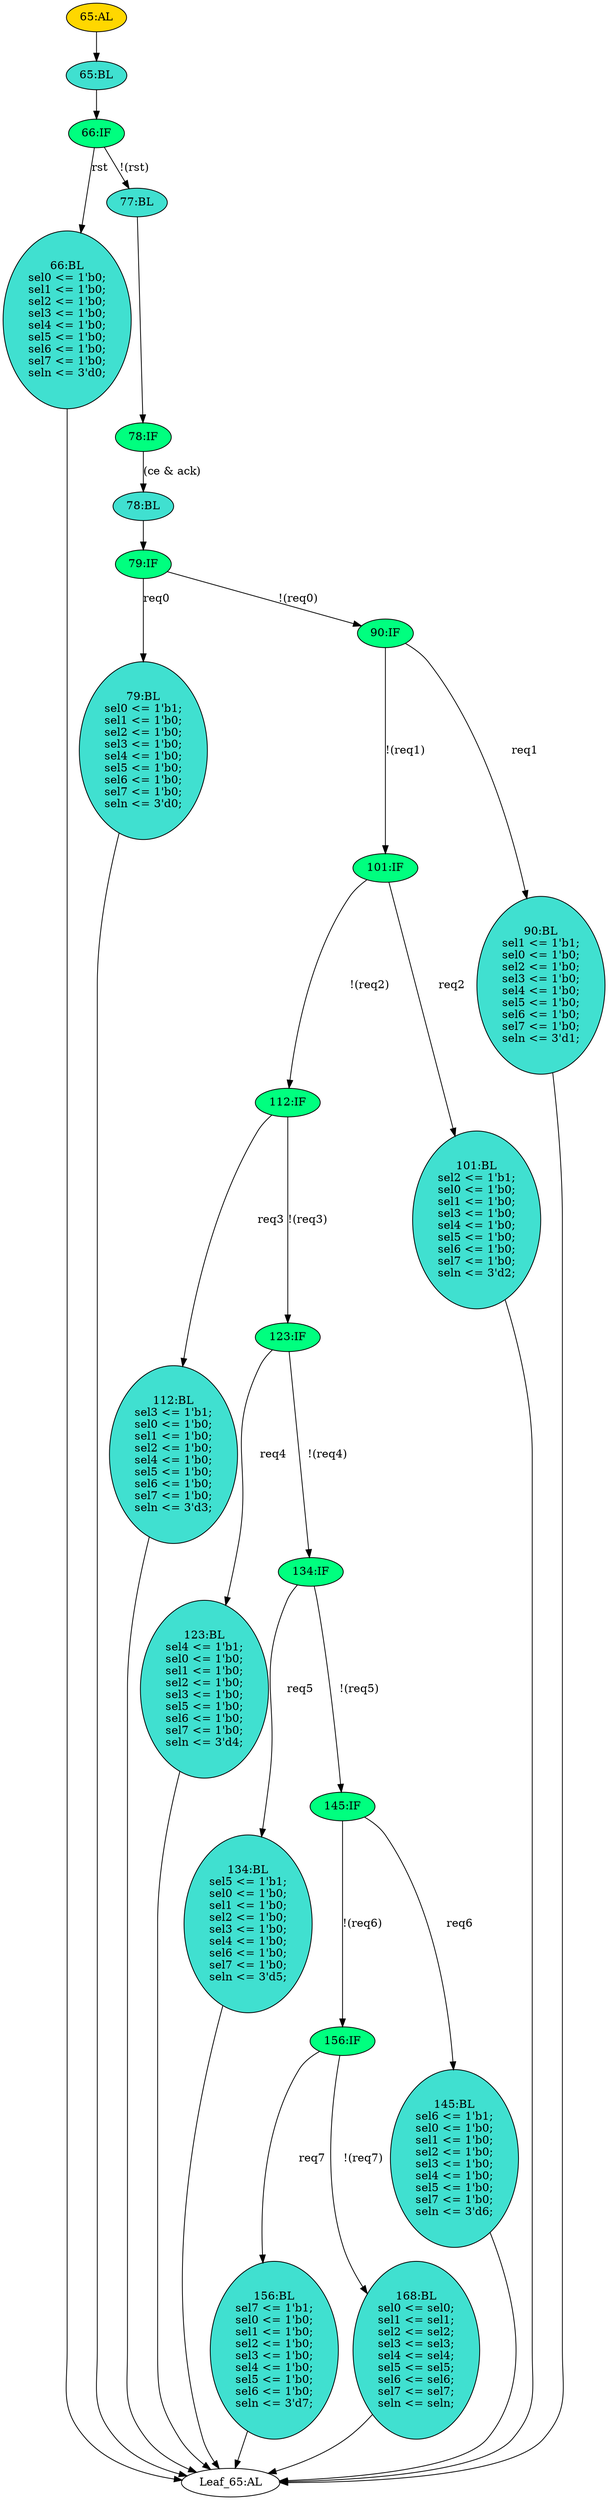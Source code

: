 strict digraph "" {
	node [label="\N"];
	"79:BL"	 [ast="<pyverilog.vparser.ast.Block object at 0x7fa986b0bb50>",
		fillcolor=turquoise,
		label="79:BL
sel0 <= 1'b1;
sel1 <= 1'b0;
sel2 <= 1'b0;
sel3 <= 1'b0;
sel4 <= 1'b0;
sel5 <= 1'b0;
sel6 <= 1'b0;
sel7 <= 1'b0;
seln <= 3'\
d0;",
		statements="[<pyverilog.vparser.ast.NonblockingSubstitution object at 0x7fa986b0bb90>, <pyverilog.vparser.ast.NonblockingSubstitution object \
at 0x7fa986b0bcd0>, <pyverilog.vparser.ast.NonblockingSubstitution object at 0x7fa986b0be10>, <pyverilog.vparser.ast.NonblockingSubstitution \
object at 0x7fa986b0bf50>, <pyverilog.vparser.ast.NonblockingSubstitution object at 0x7fa986b150d0>, <pyverilog.vparser.ast.NonblockingSubstitution \
object at 0x7fa986b15210>, <pyverilog.vparser.ast.NonblockingSubstitution object at 0x7fa986b15350>, <pyverilog.vparser.ast.NonblockingSubstitution \
object at 0x7fa986b15490>, <pyverilog.vparser.ast.NonblockingSubstitution object at 0x7fa986b155d0>]",
		style=filled,
		typ=Block];
	"Leaf_65:AL"	 [def_var="['seln', 'sel4', 'sel5', 'sel6', 'sel7', 'sel0', 'sel1', 'sel2', 'sel3']",
		label="Leaf_65:AL"];
	"79:BL" -> "Leaf_65:AL"	 [cond="[]",
		lineno=None];
	"66:IF"	 [ast="<pyverilog.vparser.ast.IfStatement object at 0x7fa986b021d0>",
		fillcolor=springgreen,
		label="66:IF",
		statements="[]",
		style=filled,
		typ=IfStatement];
	"66:BL"	 [ast="<pyverilog.vparser.ast.Block object at 0x7fa986b15810>",
		fillcolor=turquoise,
		label="66:BL
sel0 <= 1'b0;
sel1 <= 1'b0;
sel2 <= 1'b0;
sel3 <= 1'b0;
sel4 <= 1'b0;
sel5 <= 1'b0;
sel6 <= 1'b0;
sel7 <= 1'b0;
seln <= 3'\
d0;",
		statements="[<pyverilog.vparser.ast.NonblockingSubstitution object at 0x7fa986b15850>, <pyverilog.vparser.ast.NonblockingSubstitution object \
at 0x7fa986b15990>, <pyverilog.vparser.ast.NonblockingSubstitution object at 0x7fa986b15ad0>, <pyverilog.vparser.ast.NonblockingSubstitution \
object at 0x7fa986b15c10>, <pyverilog.vparser.ast.NonblockingSubstitution object at 0x7fa986b15d50>, <pyverilog.vparser.ast.NonblockingSubstitution \
object at 0x7fa986b15e90>, <pyverilog.vparser.ast.NonblockingSubstitution object at 0x7fa986b15fd0>, <pyverilog.vparser.ast.NonblockingSubstitution \
object at 0x7fa986b20150>, <pyverilog.vparser.ast.NonblockingSubstitution object at 0x7fa986b20290>]",
		style=filled,
		typ=Block];
	"66:IF" -> "66:BL"	 [cond="['rst']",
		label=rst,
		lineno=66];
	"77:BL"	 [ast="<pyverilog.vparser.ast.Block object at 0x7fa986b02210>",
		fillcolor=turquoise,
		label="77:BL",
		statements="[]",
		style=filled,
		typ=Block];
	"66:IF" -> "77:BL"	 [cond="['rst']",
		label="!(rst)",
		lineno=66];
	"112:IF"	 [ast="<pyverilog.vparser.ast.IfStatement object at 0x7fa965066850>",
		fillcolor=springgreen,
		label="112:IF",
		statements="[]",
		style=filled,
		typ=IfStatement];
	"112:BL"	 [ast="<pyverilog.vparser.ast.Block object at 0x7fa986af15d0>",
		fillcolor=turquoise,
		label="112:BL
sel3 <= 1'b1;
sel0 <= 1'b0;
sel1 <= 1'b0;
sel2 <= 1'b0;
sel4 <= 1'b0;
sel5 <= 1'b0;
sel6 <= 1'b0;
sel7 <= 1'b0;
seln <= 3'\
d3;",
		statements="[<pyverilog.vparser.ast.NonblockingSubstitution object at 0x7fa986af1610>, <pyverilog.vparser.ast.NonblockingSubstitution object \
at 0x7fa986af1750>, <pyverilog.vparser.ast.NonblockingSubstitution object at 0x7fa986af1890>, <pyverilog.vparser.ast.NonblockingSubstitution \
object at 0x7fa986af19d0>, <pyverilog.vparser.ast.NonblockingSubstitution object at 0x7fa986af1b10>, <pyverilog.vparser.ast.NonblockingSubstitution \
object at 0x7fa986af1c50>, <pyverilog.vparser.ast.NonblockingSubstitution object at 0x7fa986af1d90>, <pyverilog.vparser.ast.NonblockingSubstitution \
object at 0x7fa986af1ed0>, <pyverilog.vparser.ast.NonblockingSubstitution object at 0x7fa986b02050>]",
		style=filled,
		typ=Block];
	"112:IF" -> "112:BL"	 [cond="['req3']",
		label=req3,
		lineno=112];
	"123:IF"	 [ast="<pyverilog.vparser.ast.IfStatement object at 0x7fa965066990>",
		fillcolor=springgreen,
		label="123:IF",
		statements="[]",
		style=filled,
		typ=IfStatement];
	"112:IF" -> "123:IF"	 [cond="['req3']",
		label="!(req3)",
		lineno=112];
	"90:IF"	 [ast="<pyverilog.vparser.ast.IfStatement object at 0x7fa986b02310>",
		fillcolor=springgreen,
		label="90:IF",
		statements="[]",
		style=filled,
		typ=IfStatement];
	"101:IF"	 [ast="<pyverilog.vparser.ast.IfStatement object at 0x7fa986b02350>",
		fillcolor=springgreen,
		label="101:IF",
		statements="[]",
		style=filled,
		typ=IfStatement];
	"90:IF" -> "101:IF"	 [cond="['req1']",
		label="!(req1)",
		lineno=90];
	"90:BL"	 [ast="<pyverilog.vparser.ast.Block object at 0x7fa986b02f50>",
		fillcolor=turquoise,
		label="90:BL
sel1 <= 1'b1;
sel0 <= 1'b0;
sel2 <= 1'b0;
sel3 <= 1'b0;
sel4 <= 1'b0;
sel5 <= 1'b0;
sel6 <= 1'b0;
sel7 <= 1'b0;
seln <= 3'\
d1;",
		statements="[<pyverilog.vparser.ast.NonblockingSubstitution object at 0x7fa986b02f90>, <pyverilog.vparser.ast.NonblockingSubstitution object \
at 0x7fa986b0b110>, <pyverilog.vparser.ast.NonblockingSubstitution object at 0x7fa986b0b250>, <pyverilog.vparser.ast.NonblockingSubstitution \
object at 0x7fa986b0b390>, <pyverilog.vparser.ast.NonblockingSubstitution object at 0x7fa986b0b4d0>, <pyverilog.vparser.ast.NonblockingSubstitution \
object at 0x7fa986b0b610>, <pyverilog.vparser.ast.NonblockingSubstitution object at 0x7fa986b0b750>, <pyverilog.vparser.ast.NonblockingSubstitution \
object at 0x7fa986b0b890>, <pyverilog.vparser.ast.NonblockingSubstitution object at 0x7fa986b0b9d0>]",
		style=filled,
		typ=Block];
	"90:IF" -> "90:BL"	 [cond="['req1']",
		label=req1,
		lineno=90];
	"101:IF" -> "112:IF"	 [cond="['req2']",
		label="!(req2)",
		lineno=101];
	"101:BL"	 [ast="<pyverilog.vparser.ast.Block object at 0x7fa986b02390>",
		fillcolor=turquoise,
		label="101:BL
sel2 <= 1'b1;
sel0 <= 1'b0;
sel1 <= 1'b0;
sel3 <= 1'b0;
sel4 <= 1'b0;
sel5 <= 1'b0;
sel6 <= 1'b0;
sel7 <= 1'b0;
seln <= 3'\
d2;",
		statements="[<pyverilog.vparser.ast.NonblockingSubstitution object at 0x7fa986b023d0>, <pyverilog.vparser.ast.NonblockingSubstitution object \
at 0x7fa986b02510>, <pyverilog.vparser.ast.NonblockingSubstitution object at 0x7fa986b02650>, <pyverilog.vparser.ast.NonblockingSubstitution \
object at 0x7fa986b02790>, <pyverilog.vparser.ast.NonblockingSubstitution object at 0x7fa986b028d0>, <pyverilog.vparser.ast.NonblockingSubstitution \
object at 0x7fa986b02a10>, <pyverilog.vparser.ast.NonblockingSubstitution object at 0x7fa986b02b50>, <pyverilog.vparser.ast.NonblockingSubstitution \
object at 0x7fa986b02c90>, <pyverilog.vparser.ast.NonblockingSubstitution object at 0x7fa986b02dd0>]",
		style=filled,
		typ=Block];
	"101:IF" -> "101:BL"	 [cond="['req2']",
		label=req2,
		lineno=101];
	"123:BL"	 [ast="<pyverilog.vparser.ast.Block object at 0x7fa986ae79d0>",
		fillcolor=turquoise,
		label="123:BL
sel4 <= 1'b1;
sel0 <= 1'b0;
sel1 <= 1'b0;
sel2 <= 1'b0;
sel3 <= 1'b0;
sel5 <= 1'b0;
sel6 <= 1'b0;
sel7 <= 1'b0;
seln <= 3'\
d4;",
		statements="[<pyverilog.vparser.ast.NonblockingSubstitution object at 0x7fa986ae7a10>, <pyverilog.vparser.ast.NonblockingSubstitution object \
at 0x7fa986ae7b50>, <pyverilog.vparser.ast.NonblockingSubstitution object at 0x7fa986ae7c90>, <pyverilog.vparser.ast.NonblockingSubstitution \
object at 0x7fa986ae7dd0>, <pyverilog.vparser.ast.NonblockingSubstitution object at 0x7fa986ae7f10>, <pyverilog.vparser.ast.NonblockingSubstitution \
object at 0x7fa986af1090>, <pyverilog.vparser.ast.NonblockingSubstitution object at 0x7fa986af11d0>, <pyverilog.vparser.ast.NonblockingSubstitution \
object at 0x7fa986af1310>, <pyverilog.vparser.ast.NonblockingSubstitution object at 0x7fa986af1450>]",
		style=filled,
		typ=Block];
	"123:BL" -> "Leaf_65:AL"	 [cond="[]",
		lineno=None];
	"78:IF"	 [ast="<pyverilog.vparser.ast.IfStatement object at 0x7fa986b02250>",
		fillcolor=springgreen,
		label="78:IF",
		statements="[]",
		style=filled,
		typ=IfStatement];
	"78:BL"	 [ast="<pyverilog.vparser.ast.Block object at 0x7fa986b02290>",
		fillcolor=turquoise,
		label="78:BL",
		statements="[]",
		style=filled,
		typ=Block];
	"78:IF" -> "78:BL"	 [cond="['ce', 'ack']",
		label="(ce & ack)",
		lineno=78];
	"65:BL"	 [ast="<pyverilog.vparser.ast.Block object at 0x7fa986b20410>",
		fillcolor=turquoise,
		label="65:BL",
		statements="[]",
		style=filled,
		typ=Block];
	"65:BL" -> "66:IF"	 [cond="[]",
		lineno=None];
	"101:BL" -> "Leaf_65:AL"	 [cond="[]",
		lineno=None];
	"66:BL" -> "Leaf_65:AL"	 [cond="[]",
		lineno=None];
	"112:BL" -> "Leaf_65:AL"	 [cond="[]",
		lineno=None];
	"77:BL" -> "78:IF"	 [cond="[]",
		lineno=None];
	"90:BL" -> "Leaf_65:AL"	 [cond="[]",
		lineno=None];
	"156:IF"	 [ast="<pyverilog.vparser.ast.IfStatement object at 0x7fa965066a50>",
		fillcolor=springgreen,
		label="156:IF",
		statements="[]",
		style=filled,
		typ=IfStatement];
	"156:BL"	 [ast="<pyverilog.vparser.ast.Block object at 0x7fa965083690>",
		fillcolor=turquoise,
		label="156:BL
sel7 <= 1'b1;
sel0 <= 1'b0;
sel1 <= 1'b0;
sel2 <= 1'b0;
sel3 <= 1'b0;
sel4 <= 1'b0;
sel5 <= 1'b0;
sel6 <= 1'b0;
seln <= 3'\
d7;",
		statements="[<pyverilog.vparser.ast.NonblockingSubstitution object at 0x7fa9650836d0>, <pyverilog.vparser.ast.NonblockingSubstitution object \
at 0x7fa965083810>, <pyverilog.vparser.ast.NonblockingSubstitution object at 0x7fa965083950>, <pyverilog.vparser.ast.NonblockingSubstitution \
object at 0x7fa965083a90>, <pyverilog.vparser.ast.NonblockingSubstitution object at 0x7fa965083bd0>, <pyverilog.vparser.ast.NonblockingSubstitution \
object at 0x7fa965083d10>, <pyverilog.vparser.ast.NonblockingSubstitution object at 0x7fa965083e50>, <pyverilog.vparser.ast.NonblockingSubstitution \
object at 0x7fa965083f90>, <pyverilog.vparser.ast.NonblockingSubstitution object at 0x7fa96509f110>]",
		style=filled,
		typ=Block];
	"156:IF" -> "156:BL"	 [cond="['req7']",
		label=req7,
		lineno=156];
	"168:BL"	 [ast="<pyverilog.vparser.ast.Block object at 0x7fa965066a90>",
		fillcolor=turquoise,
		label="168:BL
sel0 <= sel0;
sel1 <= sel1;
sel2 <= sel2;
sel3 <= sel3;
sel4 <= sel4;
sel5 <= sel5;
sel6 <= sel6;
sel7 <= sel7;
seln <= seln;",
		statements="[<pyverilog.vparser.ast.NonblockingSubstitution object at 0x7fa965066ad0>, <pyverilog.vparser.ast.NonblockingSubstitution object \
at 0x7fa965066c50>, <pyverilog.vparser.ast.NonblockingSubstitution object at 0x7fa965066d90>, <pyverilog.vparser.ast.NonblockingSubstitution \
object at 0x7fa965066ed0>, <pyverilog.vparser.ast.NonblockingSubstitution object at 0x7fa965083050>, <pyverilog.vparser.ast.NonblockingSubstitution \
object at 0x7fa965083190>, <pyverilog.vparser.ast.NonblockingSubstitution object at 0x7fa9650832d0>, <pyverilog.vparser.ast.NonblockingSubstitution \
object at 0x7fa965083410>, <pyverilog.vparser.ast.NonblockingSubstitution object at 0x7fa965083550>]",
		style=filled,
		typ=Block];
	"156:IF" -> "168:BL"	 [cond="['req7']",
		label="!(req7)",
		lineno=156];
	"123:IF" -> "123:BL"	 [cond="['req4']",
		label=req4,
		lineno=123];
	"134:IF"	 [ast="<pyverilog.vparser.ast.IfStatement object at 0x7fa9650669d0>",
		fillcolor=springgreen,
		label="134:IF",
		statements="[]",
		style=filled,
		typ=IfStatement];
	"123:IF" -> "134:IF"	 [cond="['req4']",
		label="!(req4)",
		lineno=123];
	"79:IF"	 [ast="<pyverilog.vparser.ast.IfStatement object at 0x7fa986b022d0>",
		fillcolor=springgreen,
		label="79:IF",
		statements="[]",
		style=filled,
		typ=IfStatement];
	"78:BL" -> "79:IF"	 [cond="[]",
		lineno=None];
	"79:IF" -> "79:BL"	 [cond="['req0']",
		label=req0,
		lineno=79];
	"79:IF" -> "90:IF"	 [cond="['req0']",
		label="!(req0)",
		lineno=79];
	"145:BL"	 [ast="<pyverilog.vparser.ast.Block object at 0x7fa9650a0ed0>",
		fillcolor=turquoise,
		label="145:BL
sel6 <= 1'b1;
sel0 <= 1'b0;
sel1 <= 1'b0;
sel2 <= 1'b0;
sel3 <= 1'b0;
sel4 <= 1'b0;
sel5 <= 1'b0;
sel7 <= 1'b0;
seln <= 3'\
d6;",
		statements="[<pyverilog.vparser.ast.NonblockingSubstitution object at 0x7fa9650a0e90>, <pyverilog.vparser.ast.NonblockingSubstitution object \
at 0x7fa96509f390>, <pyverilog.vparser.ast.NonblockingSubstitution object at 0x7fa96509f4d0>, <pyverilog.vparser.ast.NonblockingSubstitution \
object at 0x7fa96509f610>, <pyverilog.vparser.ast.NonblockingSubstitution object at 0x7fa96509f750>, <pyverilog.vparser.ast.NonblockingSubstitution \
object at 0x7fa96509f890>, <pyverilog.vparser.ast.NonblockingSubstitution object at 0x7fa96509f9d0>, <pyverilog.vparser.ast.NonblockingSubstitution \
object at 0x7fa96509fb10>, <pyverilog.vparser.ast.NonblockingSubstitution object at 0x7fa96509fc50>]",
		style=filled,
		typ=Block];
	"145:BL" -> "Leaf_65:AL"	 [cond="[]",
		lineno=None];
	"134:BL"	 [ast="<pyverilog.vparser.ast.Block object at 0x7fa96509fdd0>",
		fillcolor=turquoise,
		label="134:BL
sel5 <= 1'b1;
sel0 <= 1'b0;
sel1 <= 1'b0;
sel2 <= 1'b0;
sel3 <= 1'b0;
sel4 <= 1'b0;
sel6 <= 1'b0;
sel7 <= 1'b0;
seln <= 3'\
d5;",
		statements="[<pyverilog.vparser.ast.NonblockingSubstitution object at 0x7fa96509fe10>, <pyverilog.vparser.ast.NonblockingSubstitution object \
at 0x7fa96509ff50>, <pyverilog.vparser.ast.NonblockingSubstitution object at 0x7fa986ae70d0>, <pyverilog.vparser.ast.NonblockingSubstitution \
object at 0x7fa986ae7210>, <pyverilog.vparser.ast.NonblockingSubstitution object at 0x7fa986ae7350>, <pyverilog.vparser.ast.NonblockingSubstitution \
object at 0x7fa986ae7490>, <pyverilog.vparser.ast.NonblockingSubstitution object at 0x7fa986ae75d0>, <pyverilog.vparser.ast.NonblockingSubstitution \
object at 0x7fa986ae7710>, <pyverilog.vparser.ast.NonblockingSubstitution object at 0x7fa986ae7850>]",
		style=filled,
		typ=Block];
	"134:BL" -> "Leaf_65:AL"	 [cond="[]",
		lineno=None];
	"134:IF" -> "134:BL"	 [cond="['req5']",
		label=req5,
		lineno=134];
	"145:IF"	 [ast="<pyverilog.vparser.ast.IfStatement object at 0x7fa965066a10>",
		fillcolor=springgreen,
		label="145:IF",
		statements="[]",
		style=filled,
		typ=IfStatement];
	"134:IF" -> "145:IF"	 [cond="['req5']",
		label="!(req5)",
		lineno=134];
	"156:BL" -> "Leaf_65:AL"	 [cond="[]",
		lineno=None];
	"145:IF" -> "156:IF"	 [cond="['req6']",
		label="!(req6)",
		lineno=145];
	"145:IF" -> "145:BL"	 [cond="['req6']",
		label=req6,
		lineno=145];
	"168:BL" -> "Leaf_65:AL"	 [cond="[]",
		lineno=None];
	"65:AL"	 [ast="<pyverilog.vparser.ast.Always object at 0x7fa986b20490>",
		clk_sens=True,
		fillcolor=gold,
		label="65:AL",
		sens="['clk']",
		statements="[]",
		style=filled,
		typ=Always,
		use_var="['seln', 'sel4', 'ack', 'req5', 'req6', 'req7', 'req0', 'req1', 'req2', 'req3', 'req4', 'ce', 'rst', 'sel5', 'sel6', 'sel7', 'sel0', '\
sel1', 'sel2', 'sel3']"];
	"65:AL" -> "65:BL"	 [cond="[]",
		lineno=None];
}
